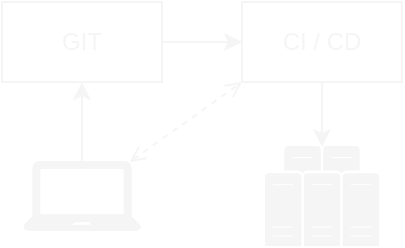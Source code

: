<mxfile version="13.0.3" type="device" pages="2"><diagram id="1WAegz1mzLPdegmWevzu" name="architecture"><mxGraphModel dx="331" dy="198" grid="1" gridSize="10" guides="1" tooltips="1" connect="1" arrows="1" fold="1" page="1" pageScale="1" pageWidth="827" pageHeight="1169" math="0" shadow="0"><root><mxCell id="0"/><mxCell id="1" parent="0"/><mxCell id="LXvtbhIlHWUM5nD9kgkA-7" style="edgeStyle=orthogonalEdgeStyle;rounded=0;orthogonalLoop=1;jettySize=auto;html=1;entryX=0;entryY=0.5;entryDx=0;entryDy=0;strokeColor=#F5F5F5;fontColor=#F5F5F5;" edge="1" parent="1" source="LXvtbhIlHWUM5nD9kgkA-3" target="LXvtbhIlHWUM5nD9kgkA-4"><mxGeometry relative="1" as="geometry"/></mxCell><mxCell id="LXvtbhIlHWUM5nD9kgkA-3" value="GIT" style="rounded=0;whiteSpace=wrap;html=1;strokeColor=#F5F5F5;fontColor=#F5F5F5;fillColor=none;" vertex="1" parent="1"><mxGeometry x="280" y="320" width="80" height="40" as="geometry"/></mxCell><mxCell id="LXvtbhIlHWUM5nD9kgkA-10" style="edgeStyle=orthogonalEdgeStyle;rounded=0;orthogonalLoop=1;jettySize=auto;html=1;strokeColor=#F5F5F5;fontColor=#F5F5F5;" edge="1" parent="1" source="LXvtbhIlHWUM5nD9kgkA-4" target="LXvtbhIlHWUM5nD9kgkA-12"><mxGeometry relative="1" as="geometry"><mxPoint x="440" y="400" as="targetPoint"/></mxGeometry></mxCell><mxCell id="LXvtbhIlHWUM5nD9kgkA-4" value="CI / CD" style="rounded=0;whiteSpace=wrap;html=1;strokeColor=#F5F5F5;fontColor=#F5F5F5;fillColor=none;" vertex="1" parent="1"><mxGeometry x="400" y="320" width="80" height="40" as="geometry"/></mxCell><mxCell id="LXvtbhIlHWUM5nD9kgkA-6" style="edgeStyle=orthogonalEdgeStyle;rounded=0;orthogonalLoop=1;jettySize=auto;html=1;entryX=0.5;entryY=1;entryDx=0;entryDy=0;strokeColor=#F5F5F5;fontColor=#F5F5F5;" edge="1" parent="1" source="LXvtbhIlHWUM5nD9kgkA-5" target="LXvtbhIlHWUM5nD9kgkA-3"><mxGeometry relative="1" as="geometry"/></mxCell><mxCell id="LXvtbhIlHWUM5nD9kgkA-14" style="rounded=0;orthogonalLoop=1;jettySize=auto;html=1;entryX=0;entryY=1;entryDx=0;entryDy=0;dashed=1;endArrow=open;endFill=0;startArrow=open;startFill=0;strokeColor=#F5F5F5;fontColor=#F5F5F5;" edge="1" parent="1" source="LXvtbhIlHWUM5nD9kgkA-5" target="LXvtbhIlHWUM5nD9kgkA-4"><mxGeometry relative="1" as="geometry"/></mxCell><mxCell id="LXvtbhIlHWUM5nD9kgkA-5" value="" style="pointerEvents=1;shadow=0;dashed=0;html=1;strokeColor=#F5F5F5;fillColor=#F5F5F5;labelPosition=center;verticalLabelPosition=bottom;verticalAlign=top;outlineConnect=0;align=center;shape=mxgraph.office.devices.laptop;fontColor=#F5F5F5;" vertex="1" parent="1"><mxGeometry x="291" y="400" width="58" height="34" as="geometry"/></mxCell><mxCell id="LXvtbhIlHWUM5nD9kgkA-12" value="" style="pointerEvents=1;shadow=0;dashed=0;html=1;strokeColor=#F5F5F5;fillColor=#F5F5F5;labelPosition=center;verticalLabelPosition=bottom;verticalAlign=top;outlineConnect=0;align=center;shape=mxgraph.office.servers.server_farm;fontColor=#F5F5F5;" vertex="1" parent="1"><mxGeometry x="412" y="392.5" width="56" height="49" as="geometry"/></mxCell></root></mxGraphModel></diagram><diagram id="v8zz9rAYPZ_VDBJO3-pD" name="pipline"><mxGraphModel dx="981" dy="586" grid="1" gridSize="10" guides="1" tooltips="1" connect="1" arrows="1" fold="1" page="1" pageScale="1" pageWidth="827" pageHeight="1169" math="0" shadow="0"><root><mxCell id="Vy2A4XDdhrDjHtRYkqWw-0"/><mxCell id="Vy2A4XDdhrDjHtRYkqWw-1" parent="Vy2A4XDdhrDjHtRYkqWw-0"/><mxCell id="NqR4zEC5nsiELlLQH-WR-3" value="" style="edgeStyle=orthogonalEdgeStyle;rounded=0;orthogonalLoop=1;jettySize=auto;html=1;startArrow=none;startFill=0;endArrow=classic;endFill=1;strokeColor=#82b366;fontColor=#F5F5F5;exitX=0.25;exitY=0;exitDx=0;exitDy=0;entryX=0;entryY=0.5;entryDx=0;entryDy=0;fillColor=#d5e8d4;" edge="1" parent="Vy2A4XDdhrDjHtRYkqWw-1" source="NqR4zEC5nsiELlLQH-WR-8" target="NqR4zEC5nsiELlLQH-WR-1"><mxGeometry relative="1" as="geometry"><mxPoint x="320" y="180" as="sourcePoint"/><Array as="points"><mxPoint x="320" y="180"/></Array></mxGeometry></mxCell><mxCell id="NqR4zEC5nsiELlLQH-WR-7" style="edgeStyle=none;rounded=0;orthogonalLoop=1;jettySize=auto;html=1;entryX=0;entryY=0.5;entryDx=0;entryDy=0;startArrow=none;startFill=0;endArrow=classic;endFill=1;strokeColor=#82b366;fontColor=#F5F5F5;fillColor=#d5e8d4;" edge="1" parent="Vy2A4XDdhrDjHtRYkqWw-1" source="NqR4zEC5nsiELlLQH-WR-1" target="NqR4zEC5nsiELlLQH-WR-6"><mxGeometry relative="1" as="geometry"/></mxCell><mxCell id="NqR4zEC5nsiELlLQH-WR-1" value="Test molecule" style="rounded=1;whiteSpace=wrap;html=1;strokeColor=#F5F5F5;fillColor=none;fontColor=#F5F5F5;" vertex="1" parent="Vy2A4XDdhrDjHtRYkqWw-1"><mxGeometry x="360" y="160" width="120" height="40" as="geometry"/></mxCell><mxCell id="NqR4zEC5nsiELlLQH-WR-14" style="edgeStyle=orthogonalEdgeStyle;rounded=0;orthogonalLoop=1;jettySize=auto;html=1;entryX=0.5;entryY=0;entryDx=0;entryDy=0;startArrow=none;startFill=0;endArrow=classic;endFill=1;strokeColor=#82b366;fontColor=#F5F5F5;fillColor=#d5e8d4;" edge="1" parent="Vy2A4XDdhrDjHtRYkqWw-1" source="NqR4zEC5nsiELlLQH-WR-6" target="NqR4zEC5nsiELlLQH-WR-12"><mxGeometry relative="1" as="geometry"/></mxCell><mxCell id="NqR4zEC5nsiELlLQH-WR-70" style="edgeStyle=orthogonalEdgeStyle;rounded=0;orthogonalLoop=1;jettySize=auto;html=1;entryX=1;entryY=0.5;entryDx=0;entryDy=0;startArrow=none;startFill=0;endArrow=classic;endFill=1;strokeColor=#E13B13;fontSize=8;fontColor=#F5F5F5;" edge="1" parent="Vy2A4XDdhrDjHtRYkqWw-1" source="NqR4zEC5nsiELlLQH-WR-6" target="NqR4zEC5nsiELlLQH-WR-68"><mxGeometry relative="1" as="geometry"><Array as="points"><mxPoint x="640" y="180"/><mxPoint x="640" y="500"/></Array></mxGeometry></mxCell><mxCell id="NqR4zEC5nsiELlLQH-WR-6" value="&lt;font style=&quot;font-size: 8px&quot; color=&quot;#d79b00&quot;&gt;OK&lt;br&gt;?&lt;/font&gt;" style="rhombus;whiteSpace=wrap;html=1;strokeColor=#d79b00;fillColor=none;" vertex="1" parent="Vy2A4XDdhrDjHtRYkqWw-1"><mxGeometry x="520" y="160" width="40" height="40" as="geometry"/></mxCell><mxCell id="NqR4zEC5nsiELlLQH-WR-8" value="&lt;span&gt;Merge request&lt;/span&gt;" style="shape=step;perimeter=stepPerimeter;whiteSpace=wrap;html=1;fixedSize=1;strokeColor=#F5F5F5;fillColor=none;fontColor=#F5F5F5;" vertex="1" parent="Vy2A4XDdhrDjHtRYkqWw-1"><mxGeometry x="260" y="260" width="160" height="40" as="geometry"/></mxCell><mxCell id="NqR4zEC5nsiELlLQH-WR-17" value="" style="edgeStyle=orthogonalEdgeStyle;rounded=0;orthogonalLoop=1;jettySize=auto;html=1;startArrow=none;startFill=0;endArrow=classic;endFill=1;strokeColor=#82b366;fontColor=#F5F5F5;fillColor=#d5e8d4;" edge="1" parent="Vy2A4XDdhrDjHtRYkqWw-1" source="NqR4zEC5nsiELlLQH-WR-12" target="NqR4zEC5nsiELlLQH-WR-16"><mxGeometry relative="1" as="geometry"/></mxCell><mxCell id="NqR4zEC5nsiELlLQH-WR-12" value="Deploy Sandbox" style="rounded=1;whiteSpace=wrap;html=1;strokeColor=#F5F5F5;fillColor=none;fontColor=#F5F5F5;" vertex="1" parent="Vy2A4XDdhrDjHtRYkqWw-1"><mxGeometry x="480" y="240" width="120" height="40" as="geometry"/></mxCell><mxCell id="NqR4zEC5nsiELlLQH-WR-20" value="" style="edgeStyle=none;rounded=0;orthogonalLoop=1;jettySize=auto;html=1;startArrow=none;startFill=0;endArrow=classic;endFill=1;strokeColor=#82b366;fontColor=#F5F5F5;fillColor=#d5e8d4;" edge="1" parent="Vy2A4XDdhrDjHtRYkqWw-1" source="NqR4zEC5nsiELlLQH-WR-16" target="NqR4zEC5nsiELlLQH-WR-19"><mxGeometry relative="1" as="geometry"/></mxCell><mxCell id="NqR4zEC5nsiELlLQH-WR-16" value="Acceptance Test" style="rounded=1;whiteSpace=wrap;html=1;strokeColor=#F5F5F5;fillColor=none;fontColor=#F5F5F5;" vertex="1" parent="Vy2A4XDdhrDjHtRYkqWw-1"><mxGeometry x="480" y="320" width="120" height="40" as="geometry"/></mxCell><mxCell id="NqR4zEC5nsiELlLQH-WR-31" value="" style="edgeStyle=orthogonalEdgeStyle;rounded=0;orthogonalLoop=1;jettySize=auto;html=1;startArrow=none;startFill=0;endArrow=classic;endFill=1;strokeColor=#82b366;fontSize=8;fontColor=#F5F5F5;entryX=1;entryY=0.5;entryDx=0;entryDy=0;fillColor=#d5e8d4;" edge="1" parent="Vy2A4XDdhrDjHtRYkqWw-1" source="NqR4zEC5nsiELlLQH-WR-19" target="NqR4zEC5nsiELlLQH-WR-29"><mxGeometry relative="1" as="geometry"><mxPoint x="1080" y="180" as="targetPoint"/><Array as="points"/></mxGeometry></mxCell><mxCell id="NqR4zEC5nsiELlLQH-WR-69" style="edgeStyle=orthogonalEdgeStyle;rounded=0;orthogonalLoop=1;jettySize=auto;html=1;entryX=1;entryY=0.5;entryDx=0;entryDy=0;startArrow=none;startFill=0;endArrow=classic;endFill=1;strokeColor=#E13B13;fontSize=8;fontColor=#F5F5F5;" edge="1" parent="Vy2A4XDdhrDjHtRYkqWw-1" source="NqR4zEC5nsiELlLQH-WR-19" target="NqR4zEC5nsiELlLQH-WR-68"><mxGeometry relative="1" as="geometry"><Array as="points"><mxPoint x="540" y="500"/></Array></mxGeometry></mxCell><mxCell id="NqR4zEC5nsiELlLQH-WR-19" value="&lt;font style=&quot;font-size: 8px&quot; color=&quot;#d79b00&quot;&gt;OK&lt;br&gt;?&lt;/font&gt;" style="rhombus;whiteSpace=wrap;html=1;strokeColor=#d79b00;fillColor=none;" vertex="1" parent="Vy2A4XDdhrDjHtRYkqWw-1"><mxGeometry x="520" y="400" width="40" height="40" as="geometry"/></mxCell><mxCell id="NqR4zEC5nsiELlLQH-WR-33" value="" style="edgeStyle=orthogonalEdgeStyle;rounded=0;orthogonalLoop=1;jettySize=auto;html=1;startArrow=none;startFill=0;endArrow=classic;endFill=1;strokeColor=#82b366;fontSize=8;fontColor=#F5F5F5;fillColor=#d5e8d4;" edge="1" parent="Vy2A4XDdhrDjHtRYkqWw-1" source="NqR4zEC5nsiELlLQH-WR-29" target="NqR4zEC5nsiELlLQH-WR-32"><mxGeometry relative="1" as="geometry"/></mxCell><mxCell id="NqR4zEC5nsiELlLQH-WR-29" value="Deploy Recette" style="rounded=1;whiteSpace=wrap;html=1;strokeColor=#F5F5F5;fillColor=none;fontColor=#F5F5F5;" vertex="1" parent="Vy2A4XDdhrDjHtRYkqWw-1"><mxGeometry x="360" y="400" width="120" height="40" as="geometry"/></mxCell><mxCell id="NqR4zEC5nsiELlLQH-WR-45" value="" style="edgeStyle=orthogonalEdgeStyle;rounded=0;orthogonalLoop=1;jettySize=auto;html=1;startArrow=none;startFill=0;endArrow=classic;endFill=1;strokeColor=#F5F5F5;fontSize=8;fontColor=#F5F5F5;" edge="1" parent="Vy2A4XDdhrDjHtRYkqWw-1" source="NqR4zEC5nsiELlLQH-WR-32" target="NqR4zEC5nsiELlLQH-WR-44"><mxGeometry relative="1" as="geometry"/></mxCell><mxCell id="NqR4zEC5nsiELlLQH-WR-32" value="Load Test" style="rounded=1;whiteSpace=wrap;html=1;strokeColor=#F5F5F5;fillColor=none;fontColor=#F5F5F5;" vertex="1" parent="Vy2A4XDdhrDjHtRYkqWw-1"><mxGeometry x="200" y="400" width="120" height="40" as="geometry"/></mxCell><mxCell id="NqR4zEC5nsiELlLQH-WR-37" value="" style="edgeStyle=orthogonalEdgeStyle;rounded=0;orthogonalLoop=1;jettySize=auto;html=1;startArrow=none;startFill=0;endArrow=classic;endFill=1;strokeColor=#82b366;fontSize=8;fontColor=#F5F5F5;entryX=0;entryY=0.5;entryDx=0;entryDy=0;fillColor=#d5e8d4;" edge="1" parent="Vy2A4XDdhrDjHtRYkqWw-1" source="NqR4zEC5nsiELlLQH-WR-34"><mxGeometry relative="1" as="geometry"><mxPoint x="140" y="280" as="targetPoint"/><Array as="points"><mxPoint x="140" y="310"/><mxPoint x="140" y="310"/></Array></mxGeometry></mxCell><mxCell id="NqR4zEC5nsiELlLQH-WR-34" value="Deploy Dev" style="rounded=1;whiteSpace=wrap;html=1;strokeColor=#F5F5F5;fillColor=none;fontColor=#F5F5F5;" vertex="1" parent="Vy2A4XDdhrDjHtRYkqWw-1"><mxGeometry x="80" y="320" width="120" height="40" as="geometry"/></mxCell><mxCell id="NqR4zEC5nsiELlLQH-WR-46" value="" style="edgeStyle=orthogonalEdgeStyle;rounded=0;orthogonalLoop=1;jettySize=auto;html=1;startArrow=none;startFill=0;endArrow=classic;endFill=1;strokeColor=#82b366;fontSize=8;fontColor=#F5F5F5;fillColor=#d5e8d4;" edge="1" parent="Vy2A4XDdhrDjHtRYkqWw-1" source="NqR4zEC5nsiELlLQH-WR-44" target="NqR4zEC5nsiELlLQH-WR-34"><mxGeometry relative="1" as="geometry"/></mxCell><mxCell id="NqR4zEC5nsiELlLQH-WR-67" value="" style="edgeStyle=orthogonalEdgeStyle;rounded=0;orthogonalLoop=1;jettySize=auto;html=1;startArrow=none;startFill=0;endArrow=classic;endFill=1;strokeColor=#E13B13;fontSize=8;fontColor=#F5F5F5;entryX=0;entryY=0.5;entryDx=0;entryDy=0;fillColor=#f8cecc;" edge="1" parent="Vy2A4XDdhrDjHtRYkqWw-1" source="NqR4zEC5nsiELlLQH-WR-44" target="NqR4zEC5nsiELlLQH-WR-68"><mxGeometry relative="1" as="geometry"><mxPoint x="140" y="520" as="targetPoint"/><Array as="points"><mxPoint x="140" y="500"/></Array></mxGeometry></mxCell><mxCell id="NqR4zEC5nsiELlLQH-WR-71" value="" style="edgeStyle=orthogonalEdgeStyle;rounded=0;orthogonalLoop=1;jettySize=auto;html=1;startArrow=none;startFill=0;endArrow=classic;endFill=1;strokeColor=#82b366;fontSize=8;fontColor=#F5F5F5;fillColor=#d5e8d4;" edge="1" parent="Vy2A4XDdhrDjHtRYkqWw-1" source="NqR4zEC5nsiELlLQH-WR-44" target="NqR4zEC5nsiELlLQH-WR-32"><mxGeometry relative="1" as="geometry"/></mxCell><mxCell id="NqR4zEC5nsiELlLQH-WR-44" value="&lt;font style=&quot;font-size: 8px&quot; color=&quot;#d79b00&quot;&gt;OK&lt;br&gt;?&lt;/font&gt;" style="rhombus;whiteSpace=wrap;html=1;strokeColor=#d79b00;fillColor=none;" vertex="1" parent="Vy2A4XDdhrDjHtRYkqWw-1"><mxGeometry x="120" y="400" width="40" height="40" as="geometry"/></mxCell><mxCell id="NqR4zEC5nsiELlLQH-WR-55" style="edgeStyle=orthogonalEdgeStyle;rounded=0;orthogonalLoop=1;jettySize=auto;html=1;startArrow=none;startFill=0;endArrow=classic;endFill=1;strokeColor=#82b366;fontSize=8;fontColor=#F5F5F5;entryX=0;entryY=0.5;entryDx=0;entryDy=0;fillColor=#d5e8d4;" edge="1" parent="Vy2A4XDdhrDjHtRYkqWw-1" source="NqR4zEC5nsiELlLQH-WR-47" target="NqR4zEC5nsiELlLQH-WR-51"><mxGeometry relative="1" as="geometry"><mxPoint x="30" y="700" as="targetPoint"/></mxGeometry></mxCell><mxCell id="NqR4zEC5nsiELlLQH-WR-47" value="Deploy Pre-Prod" style="rounded=1;whiteSpace=wrap;html=1;strokeColor=#F5F5F5;fillColor=none;fontColor=#F5F5F5;" vertex="1" parent="Vy2A4XDdhrDjHtRYkqWw-1"><mxGeometry x="80" y="160" width="120" height="40" as="geometry"/></mxCell><mxCell id="NqR4zEC5nsiELlLQH-WR-48" value="" style="edgeStyle=orthogonalEdgeStyle;rounded=0;orthogonalLoop=1;jettySize=auto;html=1;startArrow=none;startFill=0;endArrow=classic;endFill=1;strokeColor=#82b366;fontSize=8;fontColor=#F5F5F5;fillColor=#d5e8d4;exitX=0;exitY=0.5;exitDx=0;exitDy=0;" edge="1" parent="Vy2A4XDdhrDjHtRYkqWw-1" source="NqR4zEC5nsiELlLQH-WR-79" target="NqR4zEC5nsiELlLQH-WR-47"><mxGeometry relative="1" as="geometry"><mxPoint x="140" y="260" as="sourcePoint"/></mxGeometry></mxCell><mxCell id="NqR4zEC5nsiELlLQH-WR-49" value="" style="group;fillColor=none;strokeColor=none;" vertex="1" connectable="0" parent="Vy2A4XDdhrDjHtRYkqWw-1"><mxGeometry x="120" y="80" width="40" height="40" as="geometry"/></mxCell><mxCell id="NqR4zEC5nsiELlLQH-WR-72" value="" style="group" vertex="1" connectable="0" parent="NqR4zEC5nsiELlLQH-WR-49"><mxGeometry width="40" height="40" as="geometry"/></mxCell><mxCell id="NqR4zEC5nsiELlLQH-WR-50" value="" style="triangle;whiteSpace=wrap;html=1;strokeColor=#d79b00;fillColor=none;fontSize=8;direction=south;" vertex="1" parent="NqR4zEC5nsiELlLQH-WR-72"><mxGeometry width="40" height="20" as="geometry"/></mxCell><mxCell id="NqR4zEC5nsiELlLQH-WR-51" value="" style="triangle;whiteSpace=wrap;html=1;strokeColor=#d79b00;fillColor=none;fontSize=8;direction=north;" vertex="1" parent="NqR4zEC5nsiELlLQH-WR-72"><mxGeometry y="20" width="40" height="20" as="geometry"/></mxCell><mxCell id="NqR4zEC5nsiELlLQH-WR-64" style="edgeStyle=orthogonalEdgeStyle;rounded=0;orthogonalLoop=1;jettySize=auto;html=1;entryX=1;entryY=0.5;entryDx=0;entryDy=0;startArrow=none;startFill=0;endArrow=classic;endFill=1;strokeColor=#82b366;fontSize=8;fontColor=#F5F5F5;fillColor=#d5e8d4;" edge="1" parent="Vy2A4XDdhrDjHtRYkqWw-1" source="NqR4zEC5nsiELlLQH-WR-56"><mxGeometry relative="1" as="geometry"><mxPoint x="380" y="100" as="targetPoint"/><Array as="points"><mxPoint x="360" y="100"/><mxPoint x="360" y="100"/></Array></mxGeometry></mxCell><mxCell id="NqR4zEC5nsiELlLQH-WR-56" value="Deploy Pre-Prod" style="rounded=1;whiteSpace=wrap;html=1;strokeColor=#F5F5F5;fillColor=none;fontColor=#F5F5F5;" vertex="1" parent="Vy2A4XDdhrDjHtRYkqWw-1"><mxGeometry x="200" y="80" width="120" height="40" as="geometry"/></mxCell><mxCell id="NqR4zEC5nsiELlLQH-WR-60" value="Deploy Production" style="rounded=1;whiteSpace=wrap;html=1;strokeColor=#F5F5F5;fillColor=none;fontColor=#F5F5F5;" vertex="1" parent="Vy2A4XDdhrDjHtRYkqWw-1"><mxGeometry x="440" y="80" width="120" height="40" as="geometry"/></mxCell><mxCell id="NqR4zEC5nsiELlLQH-WR-57" style="edgeStyle=orthogonalEdgeStyle;rounded=0;orthogonalLoop=1;jettySize=auto;html=1;entryX=0;entryY=0.5;entryDx=0;entryDy=0;startArrow=none;startFill=0;endArrow=classic;endFill=1;strokeColor=#82b366;fontSize=8;fontColor=#F5F5F5;fillColor=#d5e8d4;" edge="1" parent="Vy2A4XDdhrDjHtRYkqWw-1" source="NqR4zEC5nsiELlLQH-WR-51" target="NqR4zEC5nsiELlLQH-WR-56"><mxGeometry relative="1" as="geometry"><Array as="points"><mxPoint x="160" y="100"/><mxPoint x="160" y="100"/></Array></mxGeometry></mxCell><mxCell id="NqR4zEC5nsiELlLQH-WR-65" style="edgeStyle=orthogonalEdgeStyle;rounded=0;orthogonalLoop=1;jettySize=auto;html=1;entryX=0;entryY=0.5;entryDx=0;entryDy=0;startArrow=none;startFill=0;endArrow=classic;endFill=1;strokeColor=#82b366;fontSize=8;fontColor=#F5F5F5;fillColor=#d5e8d4;" edge="1" parent="Vy2A4XDdhrDjHtRYkqWw-1" target="NqR4zEC5nsiELlLQH-WR-60"><mxGeometry relative="1" as="geometry"><mxPoint x="380" y="100" as="sourcePoint"/><Array as="points"><mxPoint x="420" y="100"/><mxPoint x="420" y="100"/></Array></mxGeometry></mxCell><mxCell id="NqR4zEC5nsiELlLQH-WR-68" value="&lt;font color=&quot;#e13b13&quot;&gt;Report Error&lt;/font&gt;" style="rounded=1;whiteSpace=wrap;html=1;strokeColor=#E13B13;fillColor=none;fontColor=#F5F5F5;" vertex="1" parent="Vy2A4XDdhrDjHtRYkqWw-1"><mxGeometry x="280" y="480" width="120" height="40" as="geometry"/></mxCell><mxCell id="NqR4zEC5nsiELlLQH-WR-73" value="" style="group;fillColor=none;strokeColor=none;" vertex="1" connectable="0" parent="Vy2A4XDdhrDjHtRYkqWw-1"><mxGeometry x="360" y="80" width="40" height="40" as="geometry"/></mxCell><mxCell id="NqR4zEC5nsiELlLQH-WR-74" value="" style="group" vertex="1" connectable="0" parent="NqR4zEC5nsiELlLQH-WR-73"><mxGeometry width="40" height="40" as="geometry"/></mxCell><mxCell id="NqR4zEC5nsiELlLQH-WR-75" value="" style="triangle;whiteSpace=wrap;html=1;strokeColor=#d79b00;fillColor=none;fontSize=8;direction=south;" vertex="1" parent="NqR4zEC5nsiELlLQH-WR-74"><mxGeometry width="40" height="20" as="geometry"/></mxCell><mxCell id="NqR4zEC5nsiELlLQH-WR-76" value="" style="triangle;whiteSpace=wrap;html=1;strokeColor=#d79b00;fillColor=none;fontSize=8;direction=north;" vertex="1" parent="NqR4zEC5nsiELlLQH-WR-74"><mxGeometry y="20" width="40" height="20" as="geometry"/></mxCell><mxCell id="NqR4zEC5nsiELlLQH-WR-77" value="" style="group;fillColor=none;strokeColor=none;" vertex="1" connectable="0" parent="Vy2A4XDdhrDjHtRYkqWw-1"><mxGeometry x="120" y="240" width="40" height="40" as="geometry"/></mxCell><mxCell id="NqR4zEC5nsiELlLQH-WR-78" value="" style="group" vertex="1" connectable="0" parent="NqR4zEC5nsiELlLQH-WR-77"><mxGeometry width="40" height="40" as="geometry"/></mxCell><mxCell id="NqR4zEC5nsiELlLQH-WR-79" value="" style="triangle;whiteSpace=wrap;html=1;strokeColor=#d79b00;fillColor=none;fontSize=8;direction=south;" vertex="1" parent="NqR4zEC5nsiELlLQH-WR-78"><mxGeometry width="40" height="20" as="geometry"/></mxCell><mxCell id="NqR4zEC5nsiELlLQH-WR-80" value="" style="triangle;whiteSpace=wrap;html=1;strokeColor=#d79b00;fillColor=none;fontSize=8;direction=north;" vertex="1" parent="NqR4zEC5nsiELlLQH-WR-78"><mxGeometry y="20" width="40" height="20" as="geometry"/></mxCell></root></mxGraphModel></diagram></mxfile>